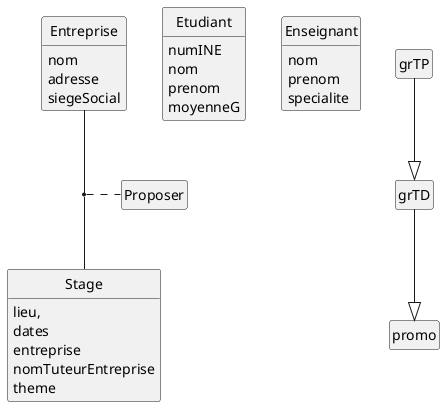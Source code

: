 @startuml TD3.1.1
'--------------------------------
' Parametres pour le dessin
'--------------------------------
hide circle
hide empty members
hide empty methods
'--------------------------------

'usecase recenser as "Recenser les demandes de stage"

class Entreprise {
  nom
  adresse
  siegeSocial
}

class Etudiant {
  numINE
  nom
  prenom
  moyenneG
}

class Enseignant {
  nom
  prenom
  specialite
}

class Stage {
  lieu,
  dates
  entreprise
  nomTuteurEntreprise
  theme
}

class grTP {
  
}

class grTD {
  
}

class promo {
  
}

class Proposer {
  
}

grTP --|> grTD
grTD --|> promo

Entreprise -- Stage

(Entreprise, Stage) . Proposer



@enduml
